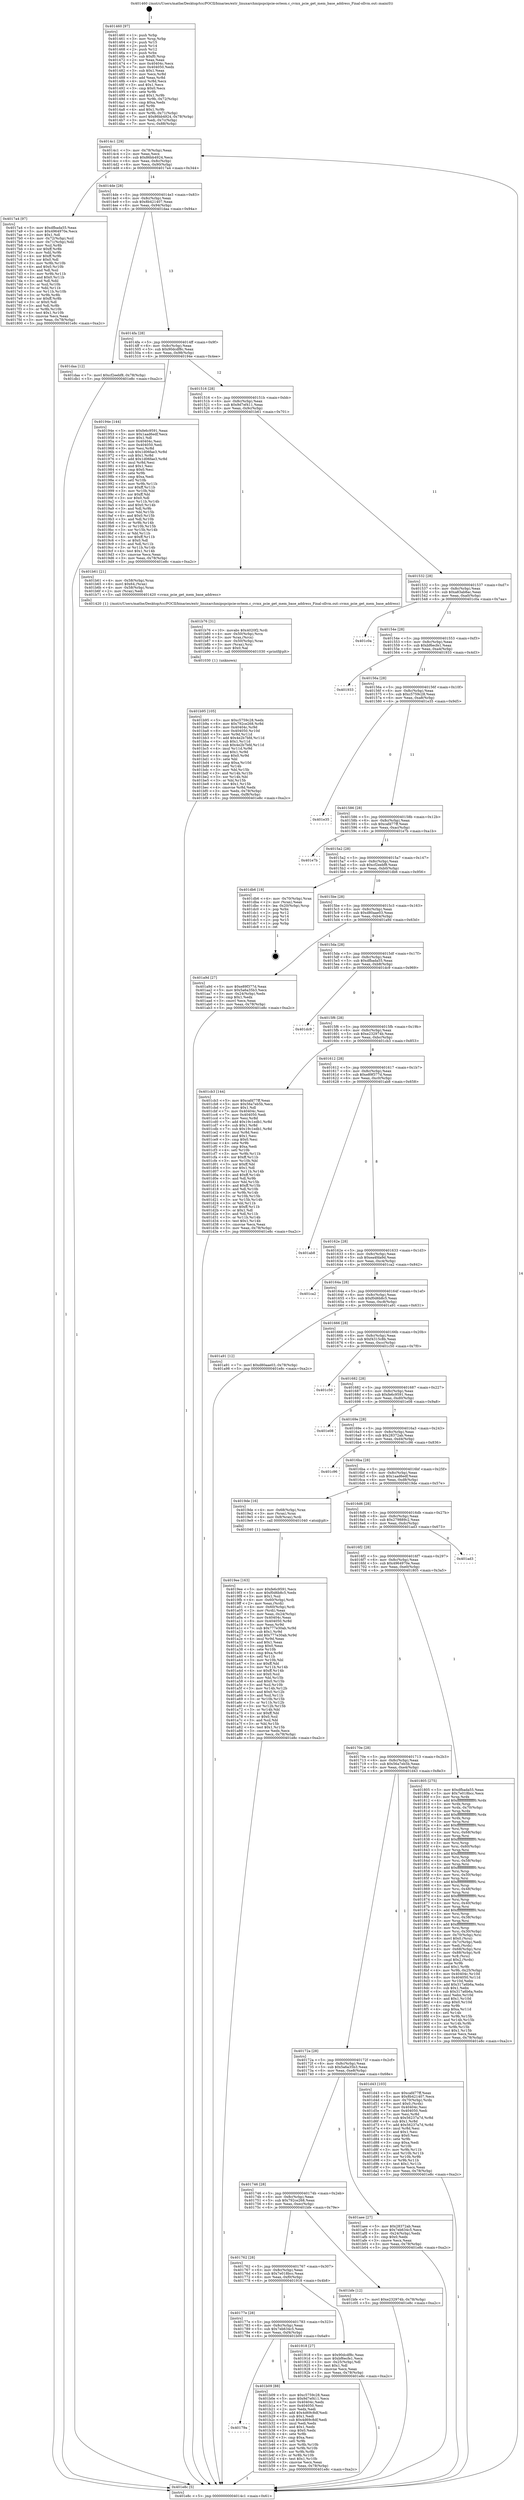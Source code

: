 digraph "0x401460" {
  label = "0x401460 (/mnt/c/Users/mathe/Desktop/tcc/POCII/binaries/extr_linuxarchmipspcipcie-octeon.c_cvmx_pcie_get_mem_base_address_Final-ollvm.out::main(0))"
  labelloc = "t"
  node[shape=record]

  Entry [label="",width=0.3,height=0.3,shape=circle,fillcolor=black,style=filled]
  "0x4014c1" [label="{
     0x4014c1 [29]\l
     | [instrs]\l
     &nbsp;&nbsp;0x4014c1 \<+3\>: mov -0x78(%rbp),%eax\l
     &nbsp;&nbsp;0x4014c4 \<+2\>: mov %eax,%ecx\l
     &nbsp;&nbsp;0x4014c6 \<+6\>: sub $0x86bb4924,%ecx\l
     &nbsp;&nbsp;0x4014cc \<+6\>: mov %eax,-0x8c(%rbp)\l
     &nbsp;&nbsp;0x4014d2 \<+6\>: mov %ecx,-0x90(%rbp)\l
     &nbsp;&nbsp;0x4014d8 \<+6\>: je 00000000004017a4 \<main+0x344\>\l
  }"]
  "0x4017a4" [label="{
     0x4017a4 [97]\l
     | [instrs]\l
     &nbsp;&nbsp;0x4017a4 \<+5\>: mov $0xdfbada55,%eax\l
     &nbsp;&nbsp;0x4017a9 \<+5\>: mov $0x4964970e,%ecx\l
     &nbsp;&nbsp;0x4017ae \<+2\>: mov $0x1,%dl\l
     &nbsp;&nbsp;0x4017b0 \<+4\>: mov -0x72(%rbp),%sil\l
     &nbsp;&nbsp;0x4017b4 \<+4\>: mov -0x71(%rbp),%dil\l
     &nbsp;&nbsp;0x4017b8 \<+3\>: mov %sil,%r8b\l
     &nbsp;&nbsp;0x4017bb \<+4\>: xor $0xff,%r8b\l
     &nbsp;&nbsp;0x4017bf \<+3\>: mov %dil,%r9b\l
     &nbsp;&nbsp;0x4017c2 \<+4\>: xor $0xff,%r9b\l
     &nbsp;&nbsp;0x4017c6 \<+3\>: xor $0x0,%dl\l
     &nbsp;&nbsp;0x4017c9 \<+3\>: mov %r8b,%r10b\l
     &nbsp;&nbsp;0x4017cc \<+4\>: and $0x0,%r10b\l
     &nbsp;&nbsp;0x4017d0 \<+3\>: and %dl,%sil\l
     &nbsp;&nbsp;0x4017d3 \<+3\>: mov %r9b,%r11b\l
     &nbsp;&nbsp;0x4017d6 \<+4\>: and $0x0,%r11b\l
     &nbsp;&nbsp;0x4017da \<+3\>: and %dl,%dil\l
     &nbsp;&nbsp;0x4017dd \<+3\>: or %sil,%r10b\l
     &nbsp;&nbsp;0x4017e0 \<+3\>: or %dil,%r11b\l
     &nbsp;&nbsp;0x4017e3 \<+3\>: xor %r11b,%r10b\l
     &nbsp;&nbsp;0x4017e6 \<+3\>: or %r9b,%r8b\l
     &nbsp;&nbsp;0x4017e9 \<+4\>: xor $0xff,%r8b\l
     &nbsp;&nbsp;0x4017ed \<+3\>: or $0x0,%dl\l
     &nbsp;&nbsp;0x4017f0 \<+3\>: and %dl,%r8b\l
     &nbsp;&nbsp;0x4017f3 \<+3\>: or %r8b,%r10b\l
     &nbsp;&nbsp;0x4017f6 \<+4\>: test $0x1,%r10b\l
     &nbsp;&nbsp;0x4017fa \<+3\>: cmovne %ecx,%eax\l
     &nbsp;&nbsp;0x4017fd \<+3\>: mov %eax,-0x78(%rbp)\l
     &nbsp;&nbsp;0x401800 \<+5\>: jmp 0000000000401e8c \<main+0xa2c\>\l
  }"]
  "0x4014de" [label="{
     0x4014de [28]\l
     | [instrs]\l
     &nbsp;&nbsp;0x4014de \<+5\>: jmp 00000000004014e3 \<main+0x83\>\l
     &nbsp;&nbsp;0x4014e3 \<+6\>: mov -0x8c(%rbp),%eax\l
     &nbsp;&nbsp;0x4014e9 \<+5\>: sub $0x8b421407,%eax\l
     &nbsp;&nbsp;0x4014ee \<+6\>: mov %eax,-0x94(%rbp)\l
     &nbsp;&nbsp;0x4014f4 \<+6\>: je 0000000000401daa \<main+0x94a\>\l
  }"]
  "0x401e8c" [label="{
     0x401e8c [5]\l
     | [instrs]\l
     &nbsp;&nbsp;0x401e8c \<+5\>: jmp 00000000004014c1 \<main+0x61\>\l
  }"]
  "0x401460" [label="{
     0x401460 [97]\l
     | [instrs]\l
     &nbsp;&nbsp;0x401460 \<+1\>: push %rbp\l
     &nbsp;&nbsp;0x401461 \<+3\>: mov %rsp,%rbp\l
     &nbsp;&nbsp;0x401464 \<+2\>: push %r15\l
     &nbsp;&nbsp;0x401466 \<+2\>: push %r14\l
     &nbsp;&nbsp;0x401468 \<+2\>: push %r12\l
     &nbsp;&nbsp;0x40146a \<+1\>: push %rbx\l
     &nbsp;&nbsp;0x40146b \<+7\>: sub $0xf0,%rsp\l
     &nbsp;&nbsp;0x401472 \<+2\>: xor %eax,%eax\l
     &nbsp;&nbsp;0x401474 \<+7\>: mov 0x40404c,%ecx\l
     &nbsp;&nbsp;0x40147b \<+7\>: mov 0x404050,%edx\l
     &nbsp;&nbsp;0x401482 \<+3\>: sub $0x1,%eax\l
     &nbsp;&nbsp;0x401485 \<+3\>: mov %ecx,%r8d\l
     &nbsp;&nbsp;0x401488 \<+3\>: add %eax,%r8d\l
     &nbsp;&nbsp;0x40148b \<+4\>: imul %r8d,%ecx\l
     &nbsp;&nbsp;0x40148f \<+3\>: and $0x1,%ecx\l
     &nbsp;&nbsp;0x401492 \<+3\>: cmp $0x0,%ecx\l
     &nbsp;&nbsp;0x401495 \<+4\>: sete %r9b\l
     &nbsp;&nbsp;0x401499 \<+4\>: and $0x1,%r9b\l
     &nbsp;&nbsp;0x40149d \<+4\>: mov %r9b,-0x72(%rbp)\l
     &nbsp;&nbsp;0x4014a1 \<+3\>: cmp $0xa,%edx\l
     &nbsp;&nbsp;0x4014a4 \<+4\>: setl %r9b\l
     &nbsp;&nbsp;0x4014a8 \<+4\>: and $0x1,%r9b\l
     &nbsp;&nbsp;0x4014ac \<+4\>: mov %r9b,-0x71(%rbp)\l
     &nbsp;&nbsp;0x4014b0 \<+7\>: movl $0x86bb4924,-0x78(%rbp)\l
     &nbsp;&nbsp;0x4014b7 \<+3\>: mov %edi,-0x7c(%rbp)\l
     &nbsp;&nbsp;0x4014ba \<+7\>: mov %rsi,-0x88(%rbp)\l
  }"]
  Exit [label="",width=0.3,height=0.3,shape=circle,fillcolor=black,style=filled,peripheries=2]
  "0x401daa" [label="{
     0x401daa [12]\l
     | [instrs]\l
     &nbsp;&nbsp;0x401daa \<+7\>: movl $0xcf2eebf8,-0x78(%rbp)\l
     &nbsp;&nbsp;0x401db1 \<+5\>: jmp 0000000000401e8c \<main+0xa2c\>\l
  }"]
  "0x4014fa" [label="{
     0x4014fa [28]\l
     | [instrs]\l
     &nbsp;&nbsp;0x4014fa \<+5\>: jmp 00000000004014ff \<main+0x9f\>\l
     &nbsp;&nbsp;0x4014ff \<+6\>: mov -0x8c(%rbp),%eax\l
     &nbsp;&nbsp;0x401505 \<+5\>: sub $0x90dcdf8c,%eax\l
     &nbsp;&nbsp;0x40150a \<+6\>: mov %eax,-0x98(%rbp)\l
     &nbsp;&nbsp;0x401510 \<+6\>: je 000000000040194e \<main+0x4ee\>\l
  }"]
  "0x401b95" [label="{
     0x401b95 [105]\l
     | [instrs]\l
     &nbsp;&nbsp;0x401b95 \<+5\>: mov $0xc5759c28,%edx\l
     &nbsp;&nbsp;0x401b9a \<+6\>: mov $0x792ce268,%r8d\l
     &nbsp;&nbsp;0x401ba0 \<+8\>: mov 0x40404c,%r9d\l
     &nbsp;&nbsp;0x401ba8 \<+8\>: mov 0x404050,%r10d\l
     &nbsp;&nbsp;0x401bb0 \<+3\>: mov %r9d,%r11d\l
     &nbsp;&nbsp;0x401bb3 \<+7\>: add $0x4e2b7bfd,%r11d\l
     &nbsp;&nbsp;0x401bba \<+4\>: sub $0x1,%r11d\l
     &nbsp;&nbsp;0x401bbe \<+7\>: sub $0x4e2b7bfd,%r11d\l
     &nbsp;&nbsp;0x401bc5 \<+4\>: imul %r11d,%r9d\l
     &nbsp;&nbsp;0x401bc9 \<+4\>: and $0x1,%r9d\l
     &nbsp;&nbsp;0x401bcd \<+4\>: cmp $0x0,%r9d\l
     &nbsp;&nbsp;0x401bd1 \<+3\>: sete %bl\l
     &nbsp;&nbsp;0x401bd4 \<+4\>: cmp $0xa,%r10d\l
     &nbsp;&nbsp;0x401bd8 \<+4\>: setl %r14b\l
     &nbsp;&nbsp;0x401bdc \<+3\>: mov %bl,%r15b\l
     &nbsp;&nbsp;0x401bdf \<+3\>: and %r14b,%r15b\l
     &nbsp;&nbsp;0x401be2 \<+3\>: xor %r14b,%bl\l
     &nbsp;&nbsp;0x401be5 \<+3\>: or %bl,%r15b\l
     &nbsp;&nbsp;0x401be8 \<+4\>: test $0x1,%r15b\l
     &nbsp;&nbsp;0x401bec \<+4\>: cmovne %r8d,%edx\l
     &nbsp;&nbsp;0x401bf0 \<+3\>: mov %edx,-0x78(%rbp)\l
     &nbsp;&nbsp;0x401bf3 \<+6\>: mov %eax,-0xf8(%rbp)\l
     &nbsp;&nbsp;0x401bf9 \<+5\>: jmp 0000000000401e8c \<main+0xa2c\>\l
  }"]
  "0x40194e" [label="{
     0x40194e [144]\l
     | [instrs]\l
     &nbsp;&nbsp;0x40194e \<+5\>: mov $0xfe6c9591,%eax\l
     &nbsp;&nbsp;0x401953 \<+5\>: mov $0x1aad6edf,%ecx\l
     &nbsp;&nbsp;0x401958 \<+2\>: mov $0x1,%dl\l
     &nbsp;&nbsp;0x40195a \<+7\>: mov 0x40404c,%esi\l
     &nbsp;&nbsp;0x401961 \<+7\>: mov 0x404050,%edi\l
     &nbsp;&nbsp;0x401968 \<+3\>: mov %esi,%r8d\l
     &nbsp;&nbsp;0x40196b \<+7\>: sub $0x1d06fae3,%r8d\l
     &nbsp;&nbsp;0x401972 \<+4\>: sub $0x1,%r8d\l
     &nbsp;&nbsp;0x401976 \<+7\>: add $0x1d06fae3,%r8d\l
     &nbsp;&nbsp;0x40197d \<+4\>: imul %r8d,%esi\l
     &nbsp;&nbsp;0x401981 \<+3\>: and $0x1,%esi\l
     &nbsp;&nbsp;0x401984 \<+3\>: cmp $0x0,%esi\l
     &nbsp;&nbsp;0x401987 \<+4\>: sete %r9b\l
     &nbsp;&nbsp;0x40198b \<+3\>: cmp $0xa,%edi\l
     &nbsp;&nbsp;0x40198e \<+4\>: setl %r10b\l
     &nbsp;&nbsp;0x401992 \<+3\>: mov %r9b,%r11b\l
     &nbsp;&nbsp;0x401995 \<+4\>: xor $0xff,%r11b\l
     &nbsp;&nbsp;0x401999 \<+3\>: mov %r10b,%bl\l
     &nbsp;&nbsp;0x40199c \<+3\>: xor $0xff,%bl\l
     &nbsp;&nbsp;0x40199f \<+3\>: xor $0x0,%dl\l
     &nbsp;&nbsp;0x4019a2 \<+3\>: mov %r11b,%r14b\l
     &nbsp;&nbsp;0x4019a5 \<+4\>: and $0x0,%r14b\l
     &nbsp;&nbsp;0x4019a9 \<+3\>: and %dl,%r9b\l
     &nbsp;&nbsp;0x4019ac \<+3\>: mov %bl,%r15b\l
     &nbsp;&nbsp;0x4019af \<+4\>: and $0x0,%r15b\l
     &nbsp;&nbsp;0x4019b3 \<+3\>: and %dl,%r10b\l
     &nbsp;&nbsp;0x4019b6 \<+3\>: or %r9b,%r14b\l
     &nbsp;&nbsp;0x4019b9 \<+3\>: or %r10b,%r15b\l
     &nbsp;&nbsp;0x4019bc \<+3\>: xor %r15b,%r14b\l
     &nbsp;&nbsp;0x4019bf \<+3\>: or %bl,%r11b\l
     &nbsp;&nbsp;0x4019c2 \<+4\>: xor $0xff,%r11b\l
     &nbsp;&nbsp;0x4019c6 \<+3\>: or $0x0,%dl\l
     &nbsp;&nbsp;0x4019c9 \<+3\>: and %dl,%r11b\l
     &nbsp;&nbsp;0x4019cc \<+3\>: or %r11b,%r14b\l
     &nbsp;&nbsp;0x4019cf \<+4\>: test $0x1,%r14b\l
     &nbsp;&nbsp;0x4019d3 \<+3\>: cmovne %ecx,%eax\l
     &nbsp;&nbsp;0x4019d6 \<+3\>: mov %eax,-0x78(%rbp)\l
     &nbsp;&nbsp;0x4019d9 \<+5\>: jmp 0000000000401e8c \<main+0xa2c\>\l
  }"]
  "0x401516" [label="{
     0x401516 [28]\l
     | [instrs]\l
     &nbsp;&nbsp;0x401516 \<+5\>: jmp 000000000040151b \<main+0xbb\>\l
     &nbsp;&nbsp;0x40151b \<+6\>: mov -0x8c(%rbp),%eax\l
     &nbsp;&nbsp;0x401521 \<+5\>: sub $0x9d7ef411,%eax\l
     &nbsp;&nbsp;0x401526 \<+6\>: mov %eax,-0x9c(%rbp)\l
     &nbsp;&nbsp;0x40152c \<+6\>: je 0000000000401b61 \<main+0x701\>\l
  }"]
  "0x401b76" [label="{
     0x401b76 [31]\l
     | [instrs]\l
     &nbsp;&nbsp;0x401b76 \<+10\>: movabs $0x4020f2,%rdi\l
     &nbsp;&nbsp;0x401b80 \<+4\>: mov -0x50(%rbp),%rcx\l
     &nbsp;&nbsp;0x401b84 \<+3\>: mov %rax,(%rcx)\l
     &nbsp;&nbsp;0x401b87 \<+4\>: mov -0x50(%rbp),%rax\l
     &nbsp;&nbsp;0x401b8b \<+3\>: mov (%rax),%rsi\l
     &nbsp;&nbsp;0x401b8e \<+2\>: mov $0x0,%al\l
     &nbsp;&nbsp;0x401b90 \<+5\>: call 0000000000401030 \<printf@plt\>\l
     | [calls]\l
     &nbsp;&nbsp;0x401030 \{1\} (unknown)\l
  }"]
  "0x401b61" [label="{
     0x401b61 [21]\l
     | [instrs]\l
     &nbsp;&nbsp;0x401b61 \<+4\>: mov -0x58(%rbp),%rax\l
     &nbsp;&nbsp;0x401b65 \<+6\>: movl $0x64,(%rax)\l
     &nbsp;&nbsp;0x401b6b \<+4\>: mov -0x58(%rbp),%rax\l
     &nbsp;&nbsp;0x401b6f \<+2\>: mov (%rax),%edi\l
     &nbsp;&nbsp;0x401b71 \<+5\>: call 0000000000401420 \<cvmx_pcie_get_mem_base_address\>\l
     | [calls]\l
     &nbsp;&nbsp;0x401420 \{1\} (/mnt/c/Users/mathe/Desktop/tcc/POCII/binaries/extr_linuxarchmipspcipcie-octeon.c_cvmx_pcie_get_mem_base_address_Final-ollvm.out::cvmx_pcie_get_mem_base_address)\l
  }"]
  "0x401532" [label="{
     0x401532 [28]\l
     | [instrs]\l
     &nbsp;&nbsp;0x401532 \<+5\>: jmp 0000000000401537 \<main+0xd7\>\l
     &nbsp;&nbsp;0x401537 \<+6\>: mov -0x8c(%rbp),%eax\l
     &nbsp;&nbsp;0x40153d \<+5\>: sub $0xa83ab8ac,%eax\l
     &nbsp;&nbsp;0x401542 \<+6\>: mov %eax,-0xa0(%rbp)\l
     &nbsp;&nbsp;0x401548 \<+6\>: je 0000000000401c0a \<main+0x7aa\>\l
  }"]
  "0x40179a" [label="{
     0x40179a\l
  }", style=dashed]
  "0x401c0a" [label="{
     0x401c0a\l
  }", style=dashed]
  "0x40154e" [label="{
     0x40154e [28]\l
     | [instrs]\l
     &nbsp;&nbsp;0x40154e \<+5\>: jmp 0000000000401553 \<main+0xf3\>\l
     &nbsp;&nbsp;0x401553 \<+6\>: mov -0x8c(%rbp),%eax\l
     &nbsp;&nbsp;0x401559 \<+5\>: sub $0xbf6ecfe1,%eax\l
     &nbsp;&nbsp;0x40155e \<+6\>: mov %eax,-0xa4(%rbp)\l
     &nbsp;&nbsp;0x401564 \<+6\>: je 0000000000401933 \<main+0x4d3\>\l
  }"]
  "0x401b09" [label="{
     0x401b09 [88]\l
     | [instrs]\l
     &nbsp;&nbsp;0x401b09 \<+5\>: mov $0xc5759c28,%eax\l
     &nbsp;&nbsp;0x401b0e \<+5\>: mov $0x9d7ef411,%ecx\l
     &nbsp;&nbsp;0x401b13 \<+7\>: mov 0x40404c,%edx\l
     &nbsp;&nbsp;0x401b1a \<+7\>: mov 0x404050,%esi\l
     &nbsp;&nbsp;0x401b21 \<+2\>: mov %edx,%edi\l
     &nbsp;&nbsp;0x401b23 \<+6\>: add $0x4d69c8df,%edi\l
     &nbsp;&nbsp;0x401b29 \<+3\>: sub $0x1,%edi\l
     &nbsp;&nbsp;0x401b2c \<+6\>: sub $0x4d69c8df,%edi\l
     &nbsp;&nbsp;0x401b32 \<+3\>: imul %edi,%edx\l
     &nbsp;&nbsp;0x401b35 \<+3\>: and $0x1,%edx\l
     &nbsp;&nbsp;0x401b38 \<+3\>: cmp $0x0,%edx\l
     &nbsp;&nbsp;0x401b3b \<+4\>: sete %r8b\l
     &nbsp;&nbsp;0x401b3f \<+3\>: cmp $0xa,%esi\l
     &nbsp;&nbsp;0x401b42 \<+4\>: setl %r9b\l
     &nbsp;&nbsp;0x401b46 \<+3\>: mov %r8b,%r10b\l
     &nbsp;&nbsp;0x401b49 \<+3\>: and %r9b,%r10b\l
     &nbsp;&nbsp;0x401b4c \<+3\>: xor %r9b,%r8b\l
     &nbsp;&nbsp;0x401b4f \<+3\>: or %r8b,%r10b\l
     &nbsp;&nbsp;0x401b52 \<+4\>: test $0x1,%r10b\l
     &nbsp;&nbsp;0x401b56 \<+3\>: cmovne %ecx,%eax\l
     &nbsp;&nbsp;0x401b59 \<+3\>: mov %eax,-0x78(%rbp)\l
     &nbsp;&nbsp;0x401b5c \<+5\>: jmp 0000000000401e8c \<main+0xa2c\>\l
  }"]
  "0x401933" [label="{
     0x401933\l
  }", style=dashed]
  "0x40156a" [label="{
     0x40156a [28]\l
     | [instrs]\l
     &nbsp;&nbsp;0x40156a \<+5\>: jmp 000000000040156f \<main+0x10f\>\l
     &nbsp;&nbsp;0x40156f \<+6\>: mov -0x8c(%rbp),%eax\l
     &nbsp;&nbsp;0x401575 \<+5\>: sub $0xc5759c28,%eax\l
     &nbsp;&nbsp;0x40157a \<+6\>: mov %eax,-0xa8(%rbp)\l
     &nbsp;&nbsp;0x401580 \<+6\>: je 0000000000401e35 \<main+0x9d5\>\l
  }"]
  "0x4019ee" [label="{
     0x4019ee [163]\l
     | [instrs]\l
     &nbsp;&nbsp;0x4019ee \<+5\>: mov $0xfe6c9591,%ecx\l
     &nbsp;&nbsp;0x4019f3 \<+5\>: mov $0xf0d6b8c5,%edx\l
     &nbsp;&nbsp;0x4019f8 \<+3\>: mov $0x1,%sil\l
     &nbsp;&nbsp;0x4019fb \<+4\>: mov -0x60(%rbp),%rdi\l
     &nbsp;&nbsp;0x4019ff \<+2\>: mov %eax,(%rdi)\l
     &nbsp;&nbsp;0x401a01 \<+4\>: mov -0x60(%rbp),%rdi\l
     &nbsp;&nbsp;0x401a05 \<+2\>: mov (%rdi),%eax\l
     &nbsp;&nbsp;0x401a07 \<+3\>: mov %eax,-0x24(%rbp)\l
     &nbsp;&nbsp;0x401a0a \<+7\>: mov 0x40404c,%eax\l
     &nbsp;&nbsp;0x401a11 \<+8\>: mov 0x404050,%r8d\l
     &nbsp;&nbsp;0x401a19 \<+3\>: mov %eax,%r9d\l
     &nbsp;&nbsp;0x401a1c \<+7\>: sub $0x777e30ab,%r9d\l
     &nbsp;&nbsp;0x401a23 \<+4\>: sub $0x1,%r9d\l
     &nbsp;&nbsp;0x401a27 \<+7\>: add $0x777e30ab,%r9d\l
     &nbsp;&nbsp;0x401a2e \<+4\>: imul %r9d,%eax\l
     &nbsp;&nbsp;0x401a32 \<+3\>: and $0x1,%eax\l
     &nbsp;&nbsp;0x401a35 \<+3\>: cmp $0x0,%eax\l
     &nbsp;&nbsp;0x401a38 \<+4\>: sete %r10b\l
     &nbsp;&nbsp;0x401a3c \<+4\>: cmp $0xa,%r8d\l
     &nbsp;&nbsp;0x401a40 \<+4\>: setl %r11b\l
     &nbsp;&nbsp;0x401a44 \<+3\>: mov %r10b,%bl\l
     &nbsp;&nbsp;0x401a47 \<+3\>: xor $0xff,%bl\l
     &nbsp;&nbsp;0x401a4a \<+3\>: mov %r11b,%r14b\l
     &nbsp;&nbsp;0x401a4d \<+4\>: xor $0xff,%r14b\l
     &nbsp;&nbsp;0x401a51 \<+4\>: xor $0x0,%sil\l
     &nbsp;&nbsp;0x401a55 \<+3\>: mov %bl,%r15b\l
     &nbsp;&nbsp;0x401a58 \<+4\>: and $0x0,%r15b\l
     &nbsp;&nbsp;0x401a5c \<+3\>: and %sil,%r10b\l
     &nbsp;&nbsp;0x401a5f \<+3\>: mov %r14b,%r12b\l
     &nbsp;&nbsp;0x401a62 \<+4\>: and $0x0,%r12b\l
     &nbsp;&nbsp;0x401a66 \<+3\>: and %sil,%r11b\l
     &nbsp;&nbsp;0x401a69 \<+3\>: or %r10b,%r15b\l
     &nbsp;&nbsp;0x401a6c \<+3\>: or %r11b,%r12b\l
     &nbsp;&nbsp;0x401a6f \<+3\>: xor %r12b,%r15b\l
     &nbsp;&nbsp;0x401a72 \<+3\>: or %r14b,%bl\l
     &nbsp;&nbsp;0x401a75 \<+3\>: xor $0xff,%bl\l
     &nbsp;&nbsp;0x401a78 \<+4\>: or $0x0,%sil\l
     &nbsp;&nbsp;0x401a7c \<+3\>: and %sil,%bl\l
     &nbsp;&nbsp;0x401a7f \<+3\>: or %bl,%r15b\l
     &nbsp;&nbsp;0x401a82 \<+4\>: test $0x1,%r15b\l
     &nbsp;&nbsp;0x401a86 \<+3\>: cmovne %edx,%ecx\l
     &nbsp;&nbsp;0x401a89 \<+3\>: mov %ecx,-0x78(%rbp)\l
     &nbsp;&nbsp;0x401a8c \<+5\>: jmp 0000000000401e8c \<main+0xa2c\>\l
  }"]
  "0x401e35" [label="{
     0x401e35\l
  }", style=dashed]
  "0x401586" [label="{
     0x401586 [28]\l
     | [instrs]\l
     &nbsp;&nbsp;0x401586 \<+5\>: jmp 000000000040158b \<main+0x12b\>\l
     &nbsp;&nbsp;0x40158b \<+6\>: mov -0x8c(%rbp),%eax\l
     &nbsp;&nbsp;0x401591 \<+5\>: sub $0xcafd77ff,%eax\l
     &nbsp;&nbsp;0x401596 \<+6\>: mov %eax,-0xac(%rbp)\l
     &nbsp;&nbsp;0x40159c \<+6\>: je 0000000000401e7b \<main+0xa1b\>\l
  }"]
  "0x40177e" [label="{
     0x40177e [28]\l
     | [instrs]\l
     &nbsp;&nbsp;0x40177e \<+5\>: jmp 0000000000401783 \<main+0x323\>\l
     &nbsp;&nbsp;0x401783 \<+6\>: mov -0x8c(%rbp),%eax\l
     &nbsp;&nbsp;0x401789 \<+5\>: sub $0x7eb634c5,%eax\l
     &nbsp;&nbsp;0x40178e \<+6\>: mov %eax,-0xf4(%rbp)\l
     &nbsp;&nbsp;0x401794 \<+6\>: je 0000000000401b09 \<main+0x6a9\>\l
  }"]
  "0x401e7b" [label="{
     0x401e7b\l
  }", style=dashed]
  "0x4015a2" [label="{
     0x4015a2 [28]\l
     | [instrs]\l
     &nbsp;&nbsp;0x4015a2 \<+5\>: jmp 00000000004015a7 \<main+0x147\>\l
     &nbsp;&nbsp;0x4015a7 \<+6\>: mov -0x8c(%rbp),%eax\l
     &nbsp;&nbsp;0x4015ad \<+5\>: sub $0xcf2eebf8,%eax\l
     &nbsp;&nbsp;0x4015b2 \<+6\>: mov %eax,-0xb0(%rbp)\l
     &nbsp;&nbsp;0x4015b8 \<+6\>: je 0000000000401db6 \<main+0x956\>\l
  }"]
  "0x401918" [label="{
     0x401918 [27]\l
     | [instrs]\l
     &nbsp;&nbsp;0x401918 \<+5\>: mov $0x90dcdf8c,%eax\l
     &nbsp;&nbsp;0x40191d \<+5\>: mov $0xbf6ecfe1,%ecx\l
     &nbsp;&nbsp;0x401922 \<+3\>: mov -0x25(%rbp),%dl\l
     &nbsp;&nbsp;0x401925 \<+3\>: test $0x1,%dl\l
     &nbsp;&nbsp;0x401928 \<+3\>: cmovne %ecx,%eax\l
     &nbsp;&nbsp;0x40192b \<+3\>: mov %eax,-0x78(%rbp)\l
     &nbsp;&nbsp;0x40192e \<+5\>: jmp 0000000000401e8c \<main+0xa2c\>\l
  }"]
  "0x401db6" [label="{
     0x401db6 [19]\l
     | [instrs]\l
     &nbsp;&nbsp;0x401db6 \<+4\>: mov -0x70(%rbp),%rax\l
     &nbsp;&nbsp;0x401dba \<+2\>: mov (%rax),%eax\l
     &nbsp;&nbsp;0x401dbc \<+4\>: lea -0x20(%rbp),%rsp\l
     &nbsp;&nbsp;0x401dc0 \<+1\>: pop %rbx\l
     &nbsp;&nbsp;0x401dc1 \<+2\>: pop %r12\l
     &nbsp;&nbsp;0x401dc3 \<+2\>: pop %r14\l
     &nbsp;&nbsp;0x401dc5 \<+2\>: pop %r15\l
     &nbsp;&nbsp;0x401dc7 \<+1\>: pop %rbp\l
     &nbsp;&nbsp;0x401dc8 \<+1\>: ret\l
  }"]
  "0x4015be" [label="{
     0x4015be [28]\l
     | [instrs]\l
     &nbsp;&nbsp;0x4015be \<+5\>: jmp 00000000004015c3 \<main+0x163\>\l
     &nbsp;&nbsp;0x4015c3 \<+6\>: mov -0x8c(%rbp),%eax\l
     &nbsp;&nbsp;0x4015c9 \<+5\>: sub $0xd80aae03,%eax\l
     &nbsp;&nbsp;0x4015ce \<+6\>: mov %eax,-0xb4(%rbp)\l
     &nbsp;&nbsp;0x4015d4 \<+6\>: je 0000000000401a9d \<main+0x63d\>\l
  }"]
  "0x401762" [label="{
     0x401762 [28]\l
     | [instrs]\l
     &nbsp;&nbsp;0x401762 \<+5\>: jmp 0000000000401767 \<main+0x307\>\l
     &nbsp;&nbsp;0x401767 \<+6\>: mov -0x8c(%rbp),%eax\l
     &nbsp;&nbsp;0x40176d \<+5\>: sub $0x7e018bcc,%eax\l
     &nbsp;&nbsp;0x401772 \<+6\>: mov %eax,-0xf0(%rbp)\l
     &nbsp;&nbsp;0x401778 \<+6\>: je 0000000000401918 \<main+0x4b8\>\l
  }"]
  "0x401a9d" [label="{
     0x401a9d [27]\l
     | [instrs]\l
     &nbsp;&nbsp;0x401a9d \<+5\>: mov $0xe89f377d,%eax\l
     &nbsp;&nbsp;0x401aa2 \<+5\>: mov $0x5a6a35b3,%ecx\l
     &nbsp;&nbsp;0x401aa7 \<+3\>: mov -0x24(%rbp),%edx\l
     &nbsp;&nbsp;0x401aaa \<+3\>: cmp $0x1,%edx\l
     &nbsp;&nbsp;0x401aad \<+3\>: cmovl %ecx,%eax\l
     &nbsp;&nbsp;0x401ab0 \<+3\>: mov %eax,-0x78(%rbp)\l
     &nbsp;&nbsp;0x401ab3 \<+5\>: jmp 0000000000401e8c \<main+0xa2c\>\l
  }"]
  "0x4015da" [label="{
     0x4015da [28]\l
     | [instrs]\l
     &nbsp;&nbsp;0x4015da \<+5\>: jmp 00000000004015df \<main+0x17f\>\l
     &nbsp;&nbsp;0x4015df \<+6\>: mov -0x8c(%rbp),%eax\l
     &nbsp;&nbsp;0x4015e5 \<+5\>: sub $0xdfbada55,%eax\l
     &nbsp;&nbsp;0x4015ea \<+6\>: mov %eax,-0xb8(%rbp)\l
     &nbsp;&nbsp;0x4015f0 \<+6\>: je 0000000000401dc9 \<main+0x969\>\l
  }"]
  "0x401bfe" [label="{
     0x401bfe [12]\l
     | [instrs]\l
     &nbsp;&nbsp;0x401bfe \<+7\>: movl $0xe232974b,-0x78(%rbp)\l
     &nbsp;&nbsp;0x401c05 \<+5\>: jmp 0000000000401e8c \<main+0xa2c\>\l
  }"]
  "0x401dc9" [label="{
     0x401dc9\l
  }", style=dashed]
  "0x4015f6" [label="{
     0x4015f6 [28]\l
     | [instrs]\l
     &nbsp;&nbsp;0x4015f6 \<+5\>: jmp 00000000004015fb \<main+0x19b\>\l
     &nbsp;&nbsp;0x4015fb \<+6\>: mov -0x8c(%rbp),%eax\l
     &nbsp;&nbsp;0x401601 \<+5\>: sub $0xe232974b,%eax\l
     &nbsp;&nbsp;0x401606 \<+6\>: mov %eax,-0xbc(%rbp)\l
     &nbsp;&nbsp;0x40160c \<+6\>: je 0000000000401cb3 \<main+0x853\>\l
  }"]
  "0x401746" [label="{
     0x401746 [28]\l
     | [instrs]\l
     &nbsp;&nbsp;0x401746 \<+5\>: jmp 000000000040174b \<main+0x2eb\>\l
     &nbsp;&nbsp;0x40174b \<+6\>: mov -0x8c(%rbp),%eax\l
     &nbsp;&nbsp;0x401751 \<+5\>: sub $0x792ce268,%eax\l
     &nbsp;&nbsp;0x401756 \<+6\>: mov %eax,-0xec(%rbp)\l
     &nbsp;&nbsp;0x40175c \<+6\>: je 0000000000401bfe \<main+0x79e\>\l
  }"]
  "0x401cb3" [label="{
     0x401cb3 [144]\l
     | [instrs]\l
     &nbsp;&nbsp;0x401cb3 \<+5\>: mov $0xcafd77ff,%eax\l
     &nbsp;&nbsp;0x401cb8 \<+5\>: mov $0x56a7eb5b,%ecx\l
     &nbsp;&nbsp;0x401cbd \<+2\>: mov $0x1,%dl\l
     &nbsp;&nbsp;0x401cbf \<+7\>: mov 0x40404c,%esi\l
     &nbsp;&nbsp;0x401cc6 \<+7\>: mov 0x404050,%edi\l
     &nbsp;&nbsp;0x401ccd \<+3\>: mov %esi,%r8d\l
     &nbsp;&nbsp;0x401cd0 \<+7\>: add $0x19c1edb1,%r8d\l
     &nbsp;&nbsp;0x401cd7 \<+4\>: sub $0x1,%r8d\l
     &nbsp;&nbsp;0x401cdb \<+7\>: sub $0x19c1edb1,%r8d\l
     &nbsp;&nbsp;0x401ce2 \<+4\>: imul %r8d,%esi\l
     &nbsp;&nbsp;0x401ce6 \<+3\>: and $0x1,%esi\l
     &nbsp;&nbsp;0x401ce9 \<+3\>: cmp $0x0,%esi\l
     &nbsp;&nbsp;0x401cec \<+4\>: sete %r9b\l
     &nbsp;&nbsp;0x401cf0 \<+3\>: cmp $0xa,%edi\l
     &nbsp;&nbsp;0x401cf3 \<+4\>: setl %r10b\l
     &nbsp;&nbsp;0x401cf7 \<+3\>: mov %r9b,%r11b\l
     &nbsp;&nbsp;0x401cfa \<+4\>: xor $0xff,%r11b\l
     &nbsp;&nbsp;0x401cfe \<+3\>: mov %r10b,%bl\l
     &nbsp;&nbsp;0x401d01 \<+3\>: xor $0xff,%bl\l
     &nbsp;&nbsp;0x401d04 \<+3\>: xor $0x1,%dl\l
     &nbsp;&nbsp;0x401d07 \<+3\>: mov %r11b,%r14b\l
     &nbsp;&nbsp;0x401d0a \<+4\>: and $0xff,%r14b\l
     &nbsp;&nbsp;0x401d0e \<+3\>: and %dl,%r9b\l
     &nbsp;&nbsp;0x401d11 \<+3\>: mov %bl,%r15b\l
     &nbsp;&nbsp;0x401d14 \<+4\>: and $0xff,%r15b\l
     &nbsp;&nbsp;0x401d18 \<+3\>: and %dl,%r10b\l
     &nbsp;&nbsp;0x401d1b \<+3\>: or %r9b,%r14b\l
     &nbsp;&nbsp;0x401d1e \<+3\>: or %r10b,%r15b\l
     &nbsp;&nbsp;0x401d21 \<+3\>: xor %r15b,%r14b\l
     &nbsp;&nbsp;0x401d24 \<+3\>: or %bl,%r11b\l
     &nbsp;&nbsp;0x401d27 \<+4\>: xor $0xff,%r11b\l
     &nbsp;&nbsp;0x401d2b \<+3\>: or $0x1,%dl\l
     &nbsp;&nbsp;0x401d2e \<+3\>: and %dl,%r11b\l
     &nbsp;&nbsp;0x401d31 \<+3\>: or %r11b,%r14b\l
     &nbsp;&nbsp;0x401d34 \<+4\>: test $0x1,%r14b\l
     &nbsp;&nbsp;0x401d38 \<+3\>: cmovne %ecx,%eax\l
     &nbsp;&nbsp;0x401d3b \<+3\>: mov %eax,-0x78(%rbp)\l
     &nbsp;&nbsp;0x401d3e \<+5\>: jmp 0000000000401e8c \<main+0xa2c\>\l
  }"]
  "0x401612" [label="{
     0x401612 [28]\l
     | [instrs]\l
     &nbsp;&nbsp;0x401612 \<+5\>: jmp 0000000000401617 \<main+0x1b7\>\l
     &nbsp;&nbsp;0x401617 \<+6\>: mov -0x8c(%rbp),%eax\l
     &nbsp;&nbsp;0x40161d \<+5\>: sub $0xe89f377d,%eax\l
     &nbsp;&nbsp;0x401622 \<+6\>: mov %eax,-0xc0(%rbp)\l
     &nbsp;&nbsp;0x401628 \<+6\>: je 0000000000401ab8 \<main+0x658\>\l
  }"]
  "0x401aee" [label="{
     0x401aee [27]\l
     | [instrs]\l
     &nbsp;&nbsp;0x401aee \<+5\>: mov $0x28372ab,%eax\l
     &nbsp;&nbsp;0x401af3 \<+5\>: mov $0x7eb634c5,%ecx\l
     &nbsp;&nbsp;0x401af8 \<+3\>: mov -0x24(%rbp),%edx\l
     &nbsp;&nbsp;0x401afb \<+3\>: cmp $0x0,%edx\l
     &nbsp;&nbsp;0x401afe \<+3\>: cmove %ecx,%eax\l
     &nbsp;&nbsp;0x401b01 \<+3\>: mov %eax,-0x78(%rbp)\l
     &nbsp;&nbsp;0x401b04 \<+5\>: jmp 0000000000401e8c \<main+0xa2c\>\l
  }"]
  "0x401ab8" [label="{
     0x401ab8\l
  }", style=dashed]
  "0x40162e" [label="{
     0x40162e [28]\l
     | [instrs]\l
     &nbsp;&nbsp;0x40162e \<+5\>: jmp 0000000000401633 \<main+0x1d3\>\l
     &nbsp;&nbsp;0x401633 \<+6\>: mov -0x8c(%rbp),%eax\l
     &nbsp;&nbsp;0x401639 \<+5\>: sub $0xea4fda9d,%eax\l
     &nbsp;&nbsp;0x40163e \<+6\>: mov %eax,-0xc4(%rbp)\l
     &nbsp;&nbsp;0x401644 \<+6\>: je 0000000000401ca2 \<main+0x842\>\l
  }"]
  "0x40172a" [label="{
     0x40172a [28]\l
     | [instrs]\l
     &nbsp;&nbsp;0x40172a \<+5\>: jmp 000000000040172f \<main+0x2cf\>\l
     &nbsp;&nbsp;0x40172f \<+6\>: mov -0x8c(%rbp),%eax\l
     &nbsp;&nbsp;0x401735 \<+5\>: sub $0x5a6a35b3,%eax\l
     &nbsp;&nbsp;0x40173a \<+6\>: mov %eax,-0xe8(%rbp)\l
     &nbsp;&nbsp;0x401740 \<+6\>: je 0000000000401aee \<main+0x68e\>\l
  }"]
  "0x401ca2" [label="{
     0x401ca2\l
  }", style=dashed]
  "0x40164a" [label="{
     0x40164a [28]\l
     | [instrs]\l
     &nbsp;&nbsp;0x40164a \<+5\>: jmp 000000000040164f \<main+0x1ef\>\l
     &nbsp;&nbsp;0x40164f \<+6\>: mov -0x8c(%rbp),%eax\l
     &nbsp;&nbsp;0x401655 \<+5\>: sub $0xf0d6b8c5,%eax\l
     &nbsp;&nbsp;0x40165a \<+6\>: mov %eax,-0xc8(%rbp)\l
     &nbsp;&nbsp;0x401660 \<+6\>: je 0000000000401a91 \<main+0x631\>\l
  }"]
  "0x401d43" [label="{
     0x401d43 [103]\l
     | [instrs]\l
     &nbsp;&nbsp;0x401d43 \<+5\>: mov $0xcafd77ff,%eax\l
     &nbsp;&nbsp;0x401d48 \<+5\>: mov $0x8b421407,%ecx\l
     &nbsp;&nbsp;0x401d4d \<+4\>: mov -0x70(%rbp),%rdx\l
     &nbsp;&nbsp;0x401d51 \<+6\>: movl $0x0,(%rdx)\l
     &nbsp;&nbsp;0x401d57 \<+7\>: mov 0x40404c,%esi\l
     &nbsp;&nbsp;0x401d5e \<+7\>: mov 0x404050,%edi\l
     &nbsp;&nbsp;0x401d65 \<+3\>: mov %esi,%r8d\l
     &nbsp;&nbsp;0x401d68 \<+7\>: sub $0x56237a7d,%r8d\l
     &nbsp;&nbsp;0x401d6f \<+4\>: sub $0x1,%r8d\l
     &nbsp;&nbsp;0x401d73 \<+7\>: add $0x56237a7d,%r8d\l
     &nbsp;&nbsp;0x401d7a \<+4\>: imul %r8d,%esi\l
     &nbsp;&nbsp;0x401d7e \<+3\>: and $0x1,%esi\l
     &nbsp;&nbsp;0x401d81 \<+3\>: cmp $0x0,%esi\l
     &nbsp;&nbsp;0x401d84 \<+4\>: sete %r9b\l
     &nbsp;&nbsp;0x401d88 \<+3\>: cmp $0xa,%edi\l
     &nbsp;&nbsp;0x401d8b \<+4\>: setl %r10b\l
     &nbsp;&nbsp;0x401d8f \<+3\>: mov %r9b,%r11b\l
     &nbsp;&nbsp;0x401d92 \<+3\>: and %r10b,%r11b\l
     &nbsp;&nbsp;0x401d95 \<+3\>: xor %r10b,%r9b\l
     &nbsp;&nbsp;0x401d98 \<+3\>: or %r9b,%r11b\l
     &nbsp;&nbsp;0x401d9b \<+4\>: test $0x1,%r11b\l
     &nbsp;&nbsp;0x401d9f \<+3\>: cmovne %ecx,%eax\l
     &nbsp;&nbsp;0x401da2 \<+3\>: mov %eax,-0x78(%rbp)\l
     &nbsp;&nbsp;0x401da5 \<+5\>: jmp 0000000000401e8c \<main+0xa2c\>\l
  }"]
  "0x401a91" [label="{
     0x401a91 [12]\l
     | [instrs]\l
     &nbsp;&nbsp;0x401a91 \<+7\>: movl $0xd80aae03,-0x78(%rbp)\l
     &nbsp;&nbsp;0x401a98 \<+5\>: jmp 0000000000401e8c \<main+0xa2c\>\l
  }"]
  "0x401666" [label="{
     0x401666 [28]\l
     | [instrs]\l
     &nbsp;&nbsp;0x401666 \<+5\>: jmp 000000000040166b \<main+0x20b\>\l
     &nbsp;&nbsp;0x40166b \<+6\>: mov -0x8c(%rbp),%eax\l
     &nbsp;&nbsp;0x401671 \<+5\>: sub $0xf4315c8b,%eax\l
     &nbsp;&nbsp;0x401676 \<+6\>: mov %eax,-0xcc(%rbp)\l
     &nbsp;&nbsp;0x40167c \<+6\>: je 0000000000401c50 \<main+0x7f0\>\l
  }"]
  "0x40170e" [label="{
     0x40170e [28]\l
     | [instrs]\l
     &nbsp;&nbsp;0x40170e \<+5\>: jmp 0000000000401713 \<main+0x2b3\>\l
     &nbsp;&nbsp;0x401713 \<+6\>: mov -0x8c(%rbp),%eax\l
     &nbsp;&nbsp;0x401719 \<+5\>: sub $0x56a7eb5b,%eax\l
     &nbsp;&nbsp;0x40171e \<+6\>: mov %eax,-0xe4(%rbp)\l
     &nbsp;&nbsp;0x401724 \<+6\>: je 0000000000401d43 \<main+0x8e3\>\l
  }"]
  "0x401c50" [label="{
     0x401c50\l
  }", style=dashed]
  "0x401682" [label="{
     0x401682 [28]\l
     | [instrs]\l
     &nbsp;&nbsp;0x401682 \<+5\>: jmp 0000000000401687 \<main+0x227\>\l
     &nbsp;&nbsp;0x401687 \<+6\>: mov -0x8c(%rbp),%eax\l
     &nbsp;&nbsp;0x40168d \<+5\>: sub $0xfe6c9591,%eax\l
     &nbsp;&nbsp;0x401692 \<+6\>: mov %eax,-0xd0(%rbp)\l
     &nbsp;&nbsp;0x401698 \<+6\>: je 0000000000401e08 \<main+0x9a8\>\l
  }"]
  "0x401805" [label="{
     0x401805 [275]\l
     | [instrs]\l
     &nbsp;&nbsp;0x401805 \<+5\>: mov $0xdfbada55,%eax\l
     &nbsp;&nbsp;0x40180a \<+5\>: mov $0x7e018bcc,%ecx\l
     &nbsp;&nbsp;0x40180f \<+3\>: mov %rsp,%rdx\l
     &nbsp;&nbsp;0x401812 \<+4\>: add $0xfffffffffffffff0,%rdx\l
     &nbsp;&nbsp;0x401816 \<+3\>: mov %rdx,%rsp\l
     &nbsp;&nbsp;0x401819 \<+4\>: mov %rdx,-0x70(%rbp)\l
     &nbsp;&nbsp;0x40181d \<+3\>: mov %rsp,%rdx\l
     &nbsp;&nbsp;0x401820 \<+4\>: add $0xfffffffffffffff0,%rdx\l
     &nbsp;&nbsp;0x401824 \<+3\>: mov %rdx,%rsp\l
     &nbsp;&nbsp;0x401827 \<+3\>: mov %rsp,%rsi\l
     &nbsp;&nbsp;0x40182a \<+4\>: add $0xfffffffffffffff0,%rsi\l
     &nbsp;&nbsp;0x40182e \<+3\>: mov %rsi,%rsp\l
     &nbsp;&nbsp;0x401831 \<+4\>: mov %rsi,-0x68(%rbp)\l
     &nbsp;&nbsp;0x401835 \<+3\>: mov %rsp,%rsi\l
     &nbsp;&nbsp;0x401838 \<+4\>: add $0xfffffffffffffff0,%rsi\l
     &nbsp;&nbsp;0x40183c \<+3\>: mov %rsi,%rsp\l
     &nbsp;&nbsp;0x40183f \<+4\>: mov %rsi,-0x60(%rbp)\l
     &nbsp;&nbsp;0x401843 \<+3\>: mov %rsp,%rsi\l
     &nbsp;&nbsp;0x401846 \<+4\>: add $0xfffffffffffffff0,%rsi\l
     &nbsp;&nbsp;0x40184a \<+3\>: mov %rsi,%rsp\l
     &nbsp;&nbsp;0x40184d \<+4\>: mov %rsi,-0x58(%rbp)\l
     &nbsp;&nbsp;0x401851 \<+3\>: mov %rsp,%rsi\l
     &nbsp;&nbsp;0x401854 \<+4\>: add $0xfffffffffffffff0,%rsi\l
     &nbsp;&nbsp;0x401858 \<+3\>: mov %rsi,%rsp\l
     &nbsp;&nbsp;0x40185b \<+4\>: mov %rsi,-0x50(%rbp)\l
     &nbsp;&nbsp;0x40185f \<+3\>: mov %rsp,%rsi\l
     &nbsp;&nbsp;0x401862 \<+4\>: add $0xfffffffffffffff0,%rsi\l
     &nbsp;&nbsp;0x401866 \<+3\>: mov %rsi,%rsp\l
     &nbsp;&nbsp;0x401869 \<+4\>: mov %rsi,-0x48(%rbp)\l
     &nbsp;&nbsp;0x40186d \<+3\>: mov %rsp,%rsi\l
     &nbsp;&nbsp;0x401870 \<+4\>: add $0xfffffffffffffff0,%rsi\l
     &nbsp;&nbsp;0x401874 \<+3\>: mov %rsi,%rsp\l
     &nbsp;&nbsp;0x401877 \<+4\>: mov %rsi,-0x40(%rbp)\l
     &nbsp;&nbsp;0x40187b \<+3\>: mov %rsp,%rsi\l
     &nbsp;&nbsp;0x40187e \<+4\>: add $0xfffffffffffffff0,%rsi\l
     &nbsp;&nbsp;0x401882 \<+3\>: mov %rsi,%rsp\l
     &nbsp;&nbsp;0x401885 \<+4\>: mov %rsi,-0x38(%rbp)\l
     &nbsp;&nbsp;0x401889 \<+3\>: mov %rsp,%rsi\l
     &nbsp;&nbsp;0x40188c \<+4\>: add $0xfffffffffffffff0,%rsi\l
     &nbsp;&nbsp;0x401890 \<+3\>: mov %rsi,%rsp\l
     &nbsp;&nbsp;0x401893 \<+4\>: mov %rsi,-0x30(%rbp)\l
     &nbsp;&nbsp;0x401897 \<+4\>: mov -0x70(%rbp),%rsi\l
     &nbsp;&nbsp;0x40189b \<+6\>: movl $0x0,(%rsi)\l
     &nbsp;&nbsp;0x4018a1 \<+3\>: mov -0x7c(%rbp),%edi\l
     &nbsp;&nbsp;0x4018a4 \<+2\>: mov %edi,(%rdx)\l
     &nbsp;&nbsp;0x4018a6 \<+4\>: mov -0x68(%rbp),%rsi\l
     &nbsp;&nbsp;0x4018aa \<+7\>: mov -0x88(%rbp),%r8\l
     &nbsp;&nbsp;0x4018b1 \<+3\>: mov %r8,(%rsi)\l
     &nbsp;&nbsp;0x4018b4 \<+3\>: cmpl $0x2,(%rdx)\l
     &nbsp;&nbsp;0x4018b7 \<+4\>: setne %r9b\l
     &nbsp;&nbsp;0x4018bb \<+4\>: and $0x1,%r9b\l
     &nbsp;&nbsp;0x4018bf \<+4\>: mov %r9b,-0x25(%rbp)\l
     &nbsp;&nbsp;0x4018c3 \<+8\>: mov 0x40404c,%r10d\l
     &nbsp;&nbsp;0x4018cb \<+8\>: mov 0x404050,%r11d\l
     &nbsp;&nbsp;0x4018d3 \<+3\>: mov %r10d,%ebx\l
     &nbsp;&nbsp;0x4018d6 \<+6\>: add $0x317a6b6a,%ebx\l
     &nbsp;&nbsp;0x4018dc \<+3\>: sub $0x1,%ebx\l
     &nbsp;&nbsp;0x4018df \<+6\>: sub $0x317a6b6a,%ebx\l
     &nbsp;&nbsp;0x4018e5 \<+4\>: imul %ebx,%r10d\l
     &nbsp;&nbsp;0x4018e9 \<+4\>: and $0x1,%r10d\l
     &nbsp;&nbsp;0x4018ed \<+4\>: cmp $0x0,%r10d\l
     &nbsp;&nbsp;0x4018f1 \<+4\>: sete %r9b\l
     &nbsp;&nbsp;0x4018f5 \<+4\>: cmp $0xa,%r11d\l
     &nbsp;&nbsp;0x4018f9 \<+4\>: setl %r14b\l
     &nbsp;&nbsp;0x4018fd \<+3\>: mov %r9b,%r15b\l
     &nbsp;&nbsp;0x401900 \<+3\>: and %r14b,%r15b\l
     &nbsp;&nbsp;0x401903 \<+3\>: xor %r14b,%r9b\l
     &nbsp;&nbsp;0x401906 \<+3\>: or %r9b,%r15b\l
     &nbsp;&nbsp;0x401909 \<+4\>: test $0x1,%r15b\l
     &nbsp;&nbsp;0x40190d \<+3\>: cmovne %ecx,%eax\l
     &nbsp;&nbsp;0x401910 \<+3\>: mov %eax,-0x78(%rbp)\l
     &nbsp;&nbsp;0x401913 \<+5\>: jmp 0000000000401e8c \<main+0xa2c\>\l
  }"]
  "0x401e08" [label="{
     0x401e08\l
  }", style=dashed]
  "0x40169e" [label="{
     0x40169e [28]\l
     | [instrs]\l
     &nbsp;&nbsp;0x40169e \<+5\>: jmp 00000000004016a3 \<main+0x243\>\l
     &nbsp;&nbsp;0x4016a3 \<+6\>: mov -0x8c(%rbp),%eax\l
     &nbsp;&nbsp;0x4016a9 \<+5\>: sub $0x28372ab,%eax\l
     &nbsp;&nbsp;0x4016ae \<+6\>: mov %eax,-0xd4(%rbp)\l
     &nbsp;&nbsp;0x4016b4 \<+6\>: je 0000000000401c96 \<main+0x836\>\l
  }"]
  "0x4016f2" [label="{
     0x4016f2 [28]\l
     | [instrs]\l
     &nbsp;&nbsp;0x4016f2 \<+5\>: jmp 00000000004016f7 \<main+0x297\>\l
     &nbsp;&nbsp;0x4016f7 \<+6\>: mov -0x8c(%rbp),%eax\l
     &nbsp;&nbsp;0x4016fd \<+5\>: sub $0x4964970e,%eax\l
     &nbsp;&nbsp;0x401702 \<+6\>: mov %eax,-0xe0(%rbp)\l
     &nbsp;&nbsp;0x401708 \<+6\>: je 0000000000401805 \<main+0x3a5\>\l
  }"]
  "0x401c96" [label="{
     0x401c96\l
  }", style=dashed]
  "0x4016ba" [label="{
     0x4016ba [28]\l
     | [instrs]\l
     &nbsp;&nbsp;0x4016ba \<+5\>: jmp 00000000004016bf \<main+0x25f\>\l
     &nbsp;&nbsp;0x4016bf \<+6\>: mov -0x8c(%rbp),%eax\l
     &nbsp;&nbsp;0x4016c5 \<+5\>: sub $0x1aad6edf,%eax\l
     &nbsp;&nbsp;0x4016ca \<+6\>: mov %eax,-0xd8(%rbp)\l
     &nbsp;&nbsp;0x4016d0 \<+6\>: je 00000000004019de \<main+0x57e\>\l
  }"]
  "0x401ad3" [label="{
     0x401ad3\l
  }", style=dashed]
  "0x4019de" [label="{
     0x4019de [16]\l
     | [instrs]\l
     &nbsp;&nbsp;0x4019de \<+4\>: mov -0x68(%rbp),%rax\l
     &nbsp;&nbsp;0x4019e2 \<+3\>: mov (%rax),%rax\l
     &nbsp;&nbsp;0x4019e5 \<+4\>: mov 0x8(%rax),%rdi\l
     &nbsp;&nbsp;0x4019e9 \<+5\>: call 0000000000401040 \<atoi@plt\>\l
     | [calls]\l
     &nbsp;&nbsp;0x401040 \{1\} (unknown)\l
  }"]
  "0x4016d6" [label="{
     0x4016d6 [28]\l
     | [instrs]\l
     &nbsp;&nbsp;0x4016d6 \<+5\>: jmp 00000000004016db \<main+0x27b\>\l
     &nbsp;&nbsp;0x4016db \<+6\>: mov -0x8c(%rbp),%eax\l
     &nbsp;&nbsp;0x4016e1 \<+5\>: sub $0x279889c2,%eax\l
     &nbsp;&nbsp;0x4016e6 \<+6\>: mov %eax,-0xdc(%rbp)\l
     &nbsp;&nbsp;0x4016ec \<+6\>: je 0000000000401ad3 \<main+0x673\>\l
  }"]
  Entry -> "0x401460" [label=" 1"]
  "0x4014c1" -> "0x4017a4" [label=" 1"]
  "0x4014c1" -> "0x4014de" [label=" 14"]
  "0x4017a4" -> "0x401e8c" [label=" 1"]
  "0x401460" -> "0x4014c1" [label=" 1"]
  "0x401e8c" -> "0x4014c1" [label=" 14"]
  "0x401db6" -> Exit [label=" 1"]
  "0x4014de" -> "0x401daa" [label=" 1"]
  "0x4014de" -> "0x4014fa" [label=" 13"]
  "0x401daa" -> "0x401e8c" [label=" 1"]
  "0x4014fa" -> "0x40194e" [label=" 1"]
  "0x4014fa" -> "0x401516" [label=" 12"]
  "0x401d43" -> "0x401e8c" [label=" 1"]
  "0x401516" -> "0x401b61" [label=" 1"]
  "0x401516" -> "0x401532" [label=" 11"]
  "0x401cb3" -> "0x401e8c" [label=" 1"]
  "0x401532" -> "0x401c0a" [label=" 0"]
  "0x401532" -> "0x40154e" [label=" 11"]
  "0x401bfe" -> "0x401e8c" [label=" 1"]
  "0x40154e" -> "0x401933" [label=" 0"]
  "0x40154e" -> "0x40156a" [label=" 11"]
  "0x401b95" -> "0x401e8c" [label=" 1"]
  "0x40156a" -> "0x401e35" [label=" 0"]
  "0x40156a" -> "0x401586" [label=" 11"]
  "0x401b61" -> "0x401b76" [label=" 1"]
  "0x401586" -> "0x401e7b" [label=" 0"]
  "0x401586" -> "0x4015a2" [label=" 11"]
  "0x401b09" -> "0x401e8c" [label=" 1"]
  "0x4015a2" -> "0x401db6" [label=" 1"]
  "0x4015a2" -> "0x4015be" [label=" 10"]
  "0x40177e" -> "0x40179a" [label=" 0"]
  "0x4015be" -> "0x401a9d" [label=" 1"]
  "0x4015be" -> "0x4015da" [label=" 9"]
  "0x401b76" -> "0x401b95" [label=" 1"]
  "0x4015da" -> "0x401dc9" [label=" 0"]
  "0x4015da" -> "0x4015f6" [label=" 9"]
  "0x401aee" -> "0x401e8c" [label=" 1"]
  "0x4015f6" -> "0x401cb3" [label=" 1"]
  "0x4015f6" -> "0x401612" [label=" 8"]
  "0x401a91" -> "0x401e8c" [label=" 1"]
  "0x401612" -> "0x401ab8" [label=" 0"]
  "0x401612" -> "0x40162e" [label=" 8"]
  "0x4019ee" -> "0x401e8c" [label=" 1"]
  "0x40162e" -> "0x401ca2" [label=" 0"]
  "0x40162e" -> "0x40164a" [label=" 8"]
  "0x40194e" -> "0x401e8c" [label=" 1"]
  "0x40164a" -> "0x401a91" [label=" 1"]
  "0x40164a" -> "0x401666" [label=" 7"]
  "0x401918" -> "0x401e8c" [label=" 1"]
  "0x401666" -> "0x401c50" [label=" 0"]
  "0x401666" -> "0x401682" [label=" 7"]
  "0x40177e" -> "0x401b09" [label=" 1"]
  "0x401682" -> "0x401e08" [label=" 0"]
  "0x401682" -> "0x40169e" [label=" 7"]
  "0x401746" -> "0x401762" [label=" 2"]
  "0x40169e" -> "0x401c96" [label=" 0"]
  "0x40169e" -> "0x4016ba" [label=" 7"]
  "0x401a9d" -> "0x401e8c" [label=" 1"]
  "0x4016ba" -> "0x4019de" [label=" 1"]
  "0x4016ba" -> "0x4016d6" [label=" 6"]
  "0x40172a" -> "0x401746" [label=" 3"]
  "0x4016d6" -> "0x401ad3" [label=" 0"]
  "0x4016d6" -> "0x4016f2" [label=" 6"]
  "0x401746" -> "0x401bfe" [label=" 1"]
  "0x4016f2" -> "0x401805" [label=" 1"]
  "0x4016f2" -> "0x40170e" [label=" 5"]
  "0x401762" -> "0x401918" [label=" 1"]
  "0x401805" -> "0x401e8c" [label=" 1"]
  "0x401762" -> "0x40177e" [label=" 1"]
  "0x40170e" -> "0x401d43" [label=" 1"]
  "0x40170e" -> "0x40172a" [label=" 4"]
  "0x4019de" -> "0x4019ee" [label=" 1"]
  "0x40172a" -> "0x401aee" [label=" 1"]
}
